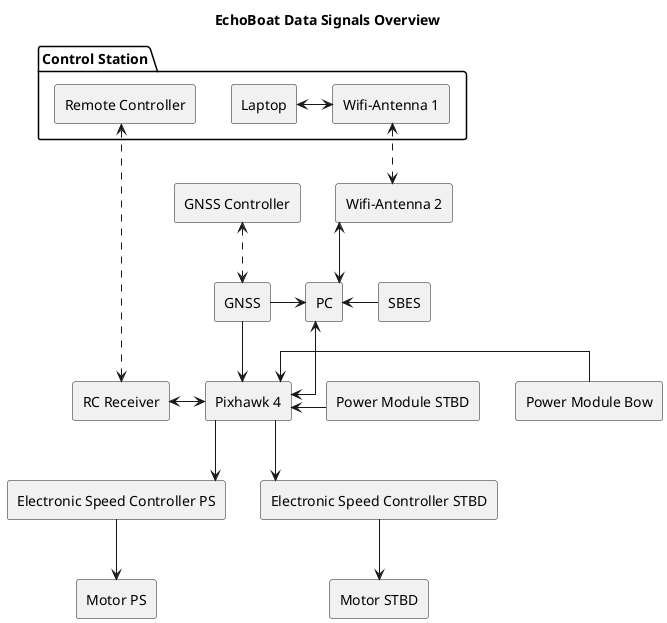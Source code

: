 @startuml
title "EchoBoat Data Signals Overview"
skinparam componentStyle rectangle
skinparam linetype ortho

component "Pixhawk 4" as PH
component "PC"
component "SBES"
component "GNSS"
component "GNSS Controller" as GNSSC
' component "IMU"
' component "LIDAR"
' component "GNSS 2" as GNSS2
together {
component "Power Module STBD" as PMstbd
component "Power Module Bow" as PMbow
}
' component "Battery PS"
' component "Battery STBD"
' component "Battery Bow"
component "Electronic Speed Controller PS" as ESCps
component "Electronic Speed Controller STBD" as ESCstbd
component "Motor PS"
component "Motor STBD"
component "RC Receiver" as RCtrans

package "Control Station"{
    component "Remote Controller" as RC
    component "Laptop"
    component "Wifi-Antenna 1" as Wifi1
}
component "Wifi-Antenna 2" as Wifi2

RCtrans <-> PH
RC <..down..> RCtrans

Wifi1 <-left-> [Laptop]
Wifi1 <..> Wifi2
Wifi2 <-down-> PC

PMbow -left-> PH 


PMstbd -left-> PH


PH <-up-> [PC]

[SBES] -left-> [PC]

' IMU -down-> [PC]
' GNSS2 -d-> LIDAR
' LIDAR --> PC

[GNSS] -> PH
[GNSS] -> [PC]
[GNSS] <.up.> GNSSC

PH -down-> ESCps
PH -down-> ESCstbd

' [Battery PS] -up-> ESCps
' [PMstbd] -right-> ESCstbd

ESCps -down-> [Motor PS]
ESCstbd -down-> [Motor STBD]

' hide @unlinked
@enduml